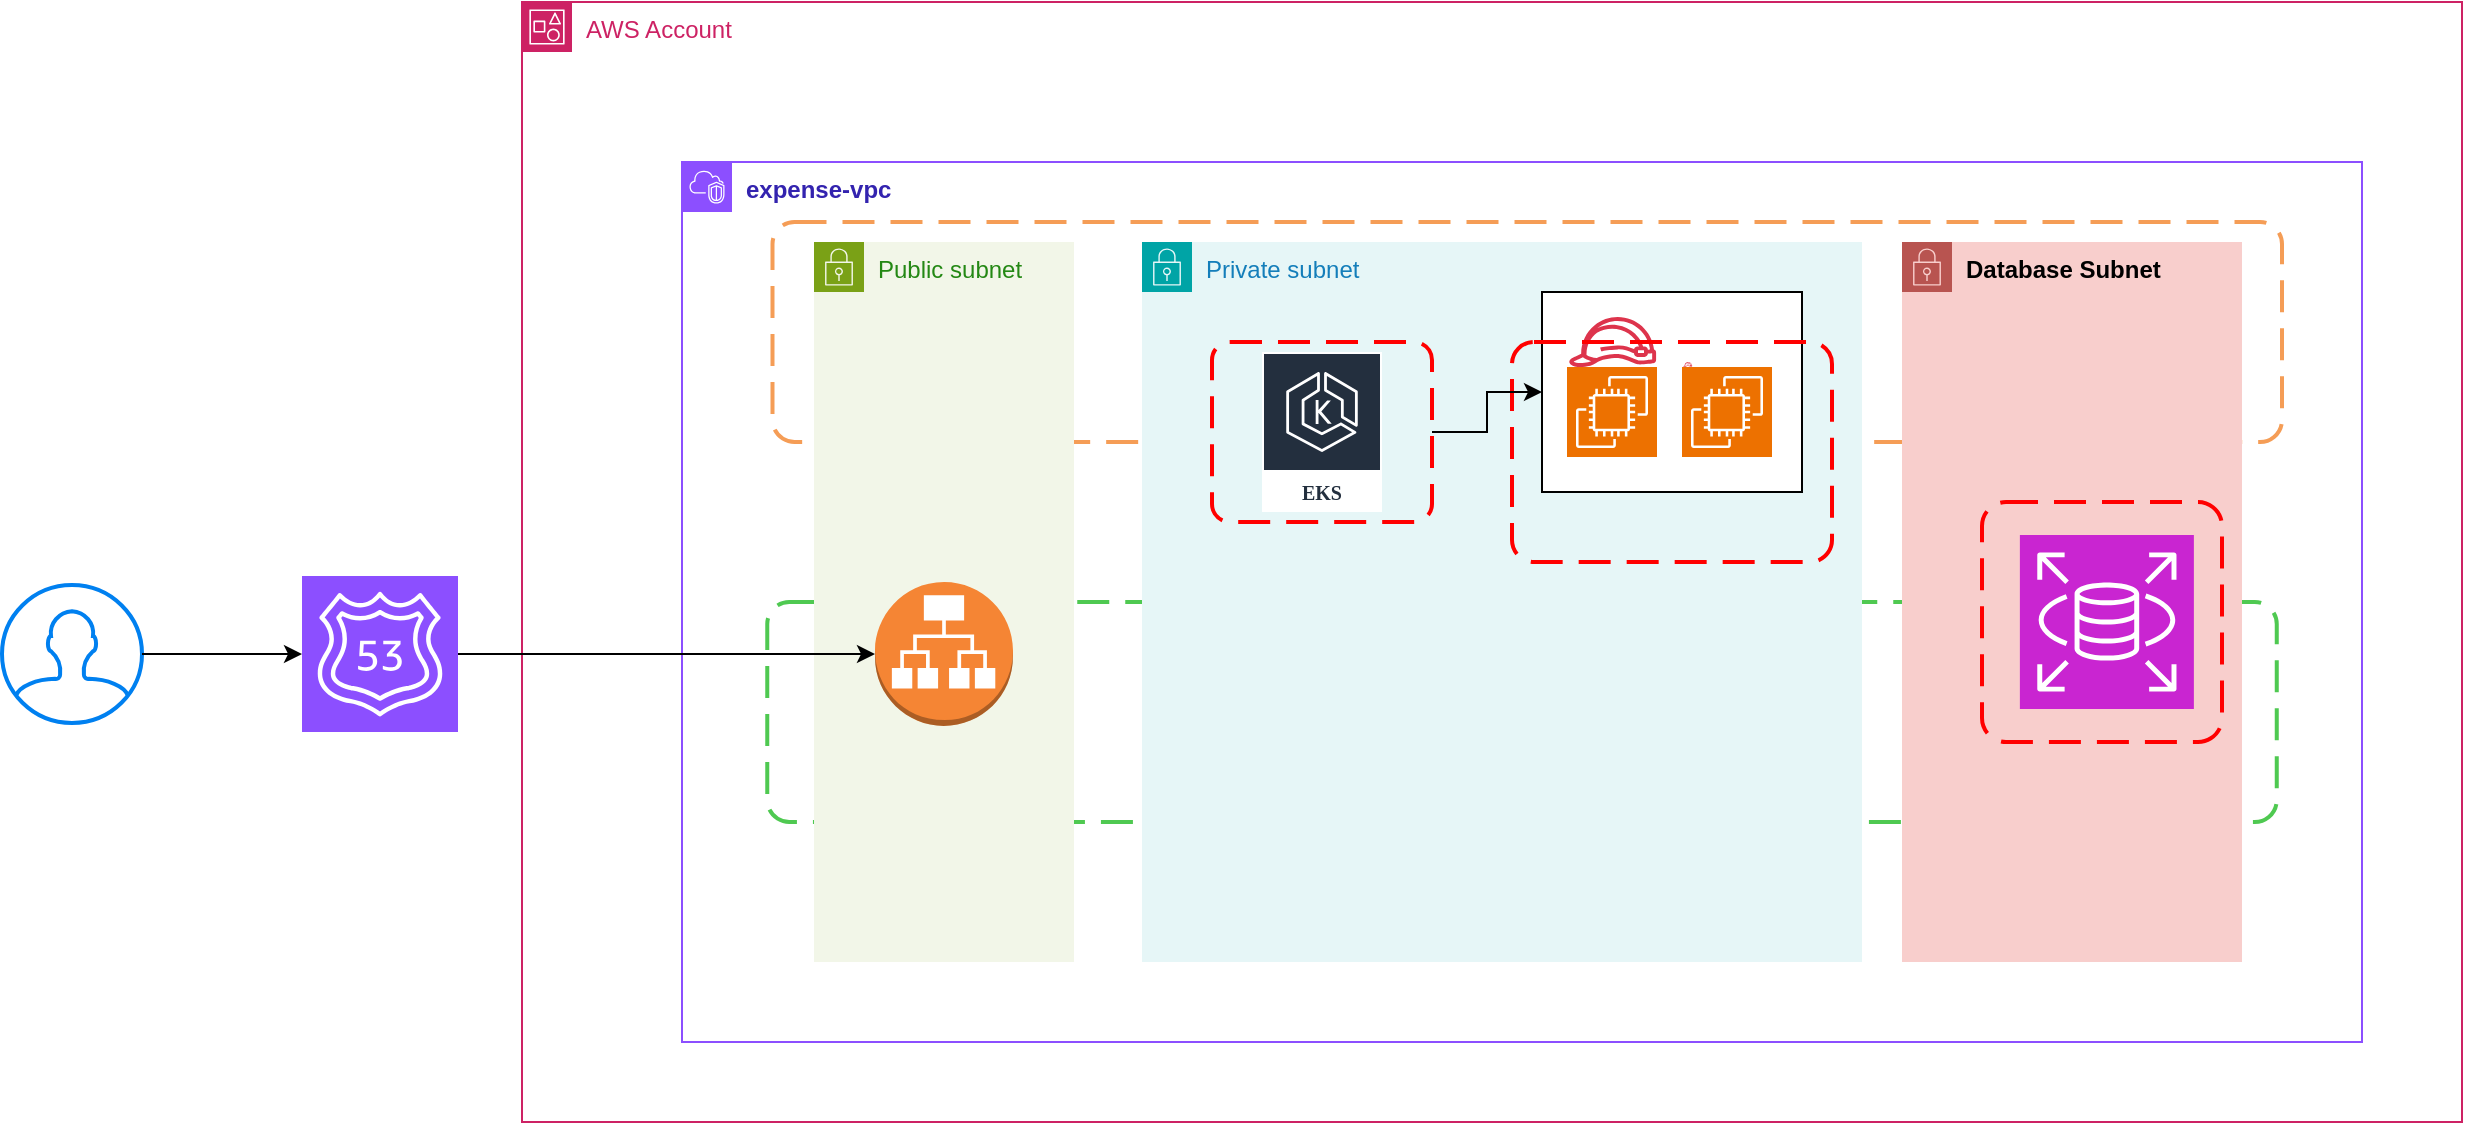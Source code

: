 <mxfile version="24.6.5" type="device">
  <diagram name="Page-1" id="Nd0kubOsKnbU6qBIg2F_">
    <mxGraphModel dx="1900" dy="583" grid="1" gridSize="10" guides="1" tooltips="1" connect="1" arrows="1" fold="1" page="1" pageScale="1" pageWidth="850" pageHeight="1100" math="0" shadow="0">
      <root>
        <mxCell id="0" />
        <mxCell id="1" parent="0" />
        <mxCell id="-K5qhgTDKlDg5EbTOw13-1" value="AWS Account" style="points=[[0,0],[0.25,0],[0.5,0],[0.75,0],[1,0],[1,0.25],[1,0.5],[1,0.75],[1,1],[0.75,1],[0.5,1],[0.25,1],[0,1],[0,0.75],[0,0.5],[0,0.25]];outlineConnect=0;gradientColor=none;html=1;whiteSpace=wrap;fontSize=12;fontStyle=0;container=1;pointerEvents=0;collapsible=0;recursiveResize=0;shape=mxgraph.aws4.group;grIcon=mxgraph.aws4.group_account;strokeColor=#CD2264;fillColor=none;verticalAlign=top;align=left;spacingLeft=30;fontColor=#CD2264;dashed=0;" parent="1" vertex="1">
          <mxGeometry x="-240" y="40" width="970" height="560" as="geometry" />
        </mxCell>
        <mxCell id="-K5qhgTDKlDg5EbTOw13-2" value="&lt;b&gt;&lt;font color=&quot;#3323af&quot;&gt;expense-vpc&lt;/font&gt;&lt;/b&gt;" style="points=[[0,0],[0.25,0],[0.5,0],[0.75,0],[1,0],[1,0.25],[1,0.5],[1,0.75],[1,1],[0.75,1],[0.5,1],[0.25,1],[0,1],[0,0.75],[0,0.5],[0,0.25]];outlineConnect=0;gradientColor=none;html=1;whiteSpace=wrap;fontSize=12;fontStyle=0;container=1;pointerEvents=0;collapsible=0;recursiveResize=0;shape=mxgraph.aws4.group;grIcon=mxgraph.aws4.group_vpc2;strokeColor=#8C4FFF;fillColor=none;verticalAlign=top;align=left;spacingLeft=30;fontColor=#AAB7B8;dashed=0;" parent="-K5qhgTDKlDg5EbTOw13-1" vertex="1">
          <mxGeometry x="80" y="80" width="840" height="440" as="geometry" />
        </mxCell>
        <mxCell id="-K5qhgTDKlDg5EbTOw13-6" value="" style="rounded=1;arcSize=10;dashed=1;strokeColor=#4fc951;fillColor=none;gradientColor=none;dashPattern=8 4;strokeWidth=2;" parent="-K5qhgTDKlDg5EbTOw13-2" vertex="1">
          <mxGeometry x="42.63" y="220" width="754.75" height="110" as="geometry" />
        </mxCell>
        <mxCell id="-K5qhgTDKlDg5EbTOw13-5" value="" style="rounded=1;arcSize=10;dashed=1;strokeColor=#F59D56;fillColor=none;gradientColor=none;dashPattern=8 4;strokeWidth=2;" parent="-K5qhgTDKlDg5EbTOw13-2" vertex="1">
          <mxGeometry x="45.25" y="30" width="754.75" height="110" as="geometry" />
        </mxCell>
        <mxCell id="-K5qhgTDKlDg5EbTOw13-3" value="Public subnet" style="points=[[0,0],[0.25,0],[0.5,0],[0.75,0],[1,0],[1,0.25],[1,0.5],[1,0.75],[1,1],[0.75,1],[0.5,1],[0.25,1],[0,1],[0,0.75],[0,0.5],[0,0.25]];outlineConnect=0;gradientColor=none;html=1;whiteSpace=wrap;fontSize=12;fontStyle=0;container=1;pointerEvents=0;collapsible=0;recursiveResize=0;shape=mxgraph.aws4.group;grIcon=mxgraph.aws4.group_security_group;grStroke=0;strokeColor=#7AA116;fillColor=#F2F6E8;verticalAlign=top;align=left;spacingLeft=30;fontColor=#248814;dashed=0;" parent="-K5qhgTDKlDg5EbTOw13-2" vertex="1">
          <mxGeometry x="66" y="40" width="130" height="360" as="geometry" />
        </mxCell>
        <mxCell id="-K5qhgTDKlDg5EbTOw13-4" value="Private subnet" style="points=[[0,0],[0.25,0],[0.5,0],[0.75,0],[1,0],[1,0.25],[1,0.5],[1,0.75],[1,1],[0.75,1],[0.5,1],[0.25,1],[0,1],[0,0.75],[0,0.5],[0,0.25]];outlineConnect=0;gradientColor=none;html=1;whiteSpace=wrap;fontSize=12;fontStyle=0;container=1;pointerEvents=0;collapsible=0;recursiveResize=0;shape=mxgraph.aws4.group;grIcon=mxgraph.aws4.group_security_group;grStroke=0;strokeColor=#00A4A6;fillColor=#E6F6F7;verticalAlign=top;align=left;spacingLeft=30;fontColor=#147EBA;dashed=0;" parent="-K5qhgTDKlDg5EbTOw13-2" vertex="1">
          <mxGeometry x="230" y="40" width="360" height="360" as="geometry" />
        </mxCell>
        <mxCell id="bavJz11n6FXc6DfYvQgn-1" value="" style="rounded=1;arcSize=10;dashed=1;strokeColor=#ff0000;fillColor=none;gradientColor=none;dashPattern=8 4;strokeWidth=2;" vertex="1" parent="-K5qhgTDKlDg5EbTOw13-4">
          <mxGeometry x="35" y="50" width="110" height="90" as="geometry" />
        </mxCell>
        <mxCell id="-K5qhgTDKlDg5EbTOw13-8" value="&lt;font style=&quot;&quot; face=&quot;Verdana&quot;&gt;EKS&lt;/font&gt;" style="sketch=0;outlineConnect=0;fontColor=#232F3E;gradientColor=none;strokeColor=#ffffff;fillColor=#232F3E;dashed=0;verticalLabelPosition=middle;verticalAlign=bottom;align=center;html=1;whiteSpace=wrap;fontSize=10;fontStyle=1;spacing=3;shape=mxgraph.aws4.productIcon;prIcon=mxgraph.aws4.eks;" parent="-K5qhgTDKlDg5EbTOw13-4" vertex="1">
          <mxGeometry x="60" y="55" width="60" height="80" as="geometry" />
        </mxCell>
        <mxCell id="-K5qhgTDKlDg5EbTOw13-7" value="&lt;b&gt;Database Subnet&lt;/b&gt;" style="points=[[0,0],[0.25,0],[0.5,0],[0.75,0],[1,0],[1,0.25],[1,0.5],[1,0.75],[1,1],[0.75,1],[0.5,1],[0.25,1],[0,1],[0,0.75],[0,0.5],[0,0.25]];outlineConnect=0;html=1;whiteSpace=wrap;fontSize=12;fontStyle=0;container=1;pointerEvents=0;collapsible=0;recursiveResize=0;shape=mxgraph.aws4.group;grIcon=mxgraph.aws4.group_security_group;grStroke=0;strokeColor=#b85450;fillColor=#f8cecc;verticalAlign=top;align=left;spacingLeft=30;dashed=0;" parent="-K5qhgTDKlDg5EbTOw13-2" vertex="1">
          <mxGeometry x="610" y="40" width="170" height="360" as="geometry" />
        </mxCell>
        <mxCell id="j5B-vh-n2R6RYfznFofy-22" value="" style="sketch=0;points=[[0,0,0],[0.25,0,0],[0.5,0,0],[0.75,0,0],[1,0,0],[0,1,0],[0.25,1,0],[0.5,1,0],[0.75,1,0],[1,1,0],[0,0.25,0],[0,0.5,0],[0,0.75,0],[1,0.25,0],[1,0.5,0],[1,0.75,0]];outlineConnect=0;fontColor=#232F3E;fillColor=#C925D1;strokeColor=#ffffff;dashed=0;verticalLabelPosition=bottom;verticalAlign=top;align=center;html=1;fontSize=12;fontStyle=0;aspect=fixed;shape=mxgraph.aws4.resourceIcon;resIcon=mxgraph.aws4.rds;" parent="-K5qhgTDKlDg5EbTOw13-7" vertex="1">
          <mxGeometry x="58.94" y="146.5" width="87" height="87" as="geometry" />
        </mxCell>
        <mxCell id="-K5qhgTDKlDg5EbTOw13-13" value="" style="group" parent="-K5qhgTDKlDg5EbTOw13-2" vertex="1" connectable="0">
          <mxGeometry x="430" y="90" width="190.21" height="120" as="geometry" />
        </mxCell>
        <mxCell id="-K5qhgTDKlDg5EbTOw13-10" value="" style="rounded=0;whiteSpace=wrap;html=1;" parent="-K5qhgTDKlDg5EbTOw13-13" vertex="1">
          <mxGeometry y="-25" width="130" height="100" as="geometry" />
        </mxCell>
        <mxCell id="-K5qhgTDKlDg5EbTOw13-11" value="" style="sketch=0;points=[[0,0,0],[0.25,0,0],[0.5,0,0],[0.75,0,0],[1,0,0],[0,1,0],[0.25,1,0],[0.5,1,0],[0.75,1,0],[1,1,0],[0,0.25,0],[0,0.5,0],[0,0.75,0],[1,0.25,0],[1,0.5,0],[1,0.75,0]];outlineConnect=0;fontColor=#232F3E;fillColor=#ED7100;strokeColor=#ffffff;dashed=0;verticalLabelPosition=bottom;verticalAlign=top;align=center;html=1;fontSize=12;fontStyle=0;aspect=fixed;shape=mxgraph.aws4.resourceIcon;resIcon=mxgraph.aws4.ec2;" parent="-K5qhgTDKlDg5EbTOw13-13" vertex="1">
          <mxGeometry x="12.5" y="12.5" width="45" height="45" as="geometry" />
        </mxCell>
        <mxCell id="-K5qhgTDKlDg5EbTOw13-12" value="" style="sketch=0;points=[[0,0,0],[0.25,0,0],[0.5,0,0],[0.75,0,0],[1,0,0],[0,1,0],[0.25,1,0],[0.5,1,0],[0.75,1,0],[1,1,0],[0,0.25,0],[0,0.5,0],[0,0.75,0],[1,0.25,0],[1,0.5,0],[1,0.75,0]];outlineConnect=0;fontColor=#232F3E;fillColor=#ED7100;strokeColor=#ffffff;dashed=0;verticalLabelPosition=bottom;verticalAlign=top;align=center;html=1;fontSize=12;fontStyle=0;aspect=fixed;shape=mxgraph.aws4.resourceIcon;resIcon=mxgraph.aws4.ec2;" parent="-K5qhgTDKlDg5EbTOw13-13" vertex="1">
          <mxGeometry x="70" y="12.5" width="45" height="45" as="geometry" />
        </mxCell>
        <mxCell id="j5B-vh-n2R6RYfznFofy-5" value="" style="sketch=0;outlineConnect=0;fontColor=#232F3E;gradientColor=none;fillColor=#DD344C;strokeColor=none;dashed=0;verticalLabelPosition=bottom;verticalAlign=top;align=center;html=1;fontSize=12;fontStyle=0;aspect=fixed;pointerEvents=1;shape=mxgraph.aws4.role;" parent="-K5qhgTDKlDg5EbTOw13-13" vertex="1">
          <mxGeometry x="13.18" y="-12.5" width="44.32" height="25" as="geometry" />
        </mxCell>
        <mxCell id="j5B-vh-n2R6RYfznFofy-6" value="" style="sketch=0;outlineConnect=0;fontColor=#232F3E;gradientColor=none;fillColor=#DD344C;strokeColor=none;dashed=0;verticalLabelPosition=bottom;verticalAlign=top;align=center;html=1;fontSize=12;fontStyle=0;aspect=fixed;pointerEvents=1;shape=mxgraph.aws4.role;" parent="-K5qhgTDKlDg5EbTOw13-13" vertex="1">
          <mxGeometry x="70.68" y="10" width="4.43" height="2.5" as="geometry" />
        </mxCell>
        <mxCell id="bavJz11n6FXc6DfYvQgn-2" value="" style="rounded=1;arcSize=10;dashed=1;strokeColor=#ff0000;fillColor=none;gradientColor=none;dashPattern=8 4;strokeWidth=2;" vertex="1" parent="-K5qhgTDKlDg5EbTOw13-13">
          <mxGeometry x="-15" width="160" height="110" as="geometry" />
        </mxCell>
        <mxCell id="bavJz11n6FXc6DfYvQgn-4" value="" style="rounded=1;arcSize=10;dashed=1;strokeColor=#ff0000;fillColor=none;gradientColor=none;dashPattern=8 4;strokeWidth=2;" vertex="1" parent="-K5qhgTDKlDg5EbTOw13-2">
          <mxGeometry x="650" y="170" width="120" height="120" as="geometry" />
        </mxCell>
        <mxCell id="bavJz11n6FXc6DfYvQgn-5" style="edgeStyle=orthogonalEdgeStyle;rounded=0;orthogonalLoop=1;jettySize=auto;html=1;entryX=0;entryY=0.5;entryDx=0;entryDy=0;" edge="1" parent="-K5qhgTDKlDg5EbTOw13-2" source="bavJz11n6FXc6DfYvQgn-1" target="-K5qhgTDKlDg5EbTOw13-10">
          <mxGeometry relative="1" as="geometry" />
        </mxCell>
        <mxCell id="j5B-vh-n2R6RYfznFofy-1" value="" style="outlineConnect=0;dashed=0;verticalLabelPosition=bottom;verticalAlign=top;align=center;html=1;shape=mxgraph.aws3.application_load_balancer;fillColor=#F58534;gradientColor=none;" parent="-K5qhgTDKlDg5EbTOw13-2" vertex="1">
          <mxGeometry x="96.5" y="210" width="69" height="72" as="geometry" />
        </mxCell>
        <mxCell id="j5B-vh-n2R6RYfznFofy-12" style="edgeStyle=orthogonalEdgeStyle;rounded=0;orthogonalLoop=1;jettySize=auto;html=1;" parent="1" source="j5B-vh-n2R6RYfznFofy-11" target="j5B-vh-n2R6RYfznFofy-1" edge="1">
          <mxGeometry relative="1" as="geometry" />
        </mxCell>
        <mxCell id="j5B-vh-n2R6RYfznFofy-11" value="" style="sketch=0;points=[[0,0,0],[0.25,0,0],[0.5,0,0],[0.75,0,0],[1,0,0],[0,1,0],[0.25,1,0],[0.5,1,0],[0.75,1,0],[1,1,0],[0,0.25,0],[0,0.5,0],[0,0.75,0],[1,0.25,0],[1,0.5,0],[1,0.75,0]];outlineConnect=0;fontColor=#232F3E;fillColor=#8C4FFF;strokeColor=#ffffff;dashed=0;verticalLabelPosition=bottom;verticalAlign=top;align=center;html=1;fontSize=12;fontStyle=0;aspect=fixed;shape=mxgraph.aws4.resourceIcon;resIcon=mxgraph.aws4.route_53;" parent="1" vertex="1">
          <mxGeometry x="-350" y="327" width="78" height="78" as="geometry" />
        </mxCell>
        <mxCell id="j5B-vh-n2R6RYfznFofy-13" value="" style="html=1;verticalLabelPosition=bottom;align=center;labelBackgroundColor=#ffffff;verticalAlign=top;strokeWidth=2;strokeColor=#0080F0;shadow=0;dashed=0;shape=mxgraph.ios7.icons.user;" parent="1" vertex="1">
          <mxGeometry x="-500" y="331.5" width="70" height="69" as="geometry" />
        </mxCell>
        <mxCell id="j5B-vh-n2R6RYfznFofy-14" style="edgeStyle=orthogonalEdgeStyle;rounded=0;orthogonalLoop=1;jettySize=auto;html=1;entryX=0;entryY=0.5;entryDx=0;entryDy=0;entryPerimeter=0;" parent="1" source="j5B-vh-n2R6RYfznFofy-13" target="j5B-vh-n2R6RYfznFofy-11" edge="1">
          <mxGeometry relative="1" as="geometry" />
        </mxCell>
      </root>
    </mxGraphModel>
  </diagram>
</mxfile>
